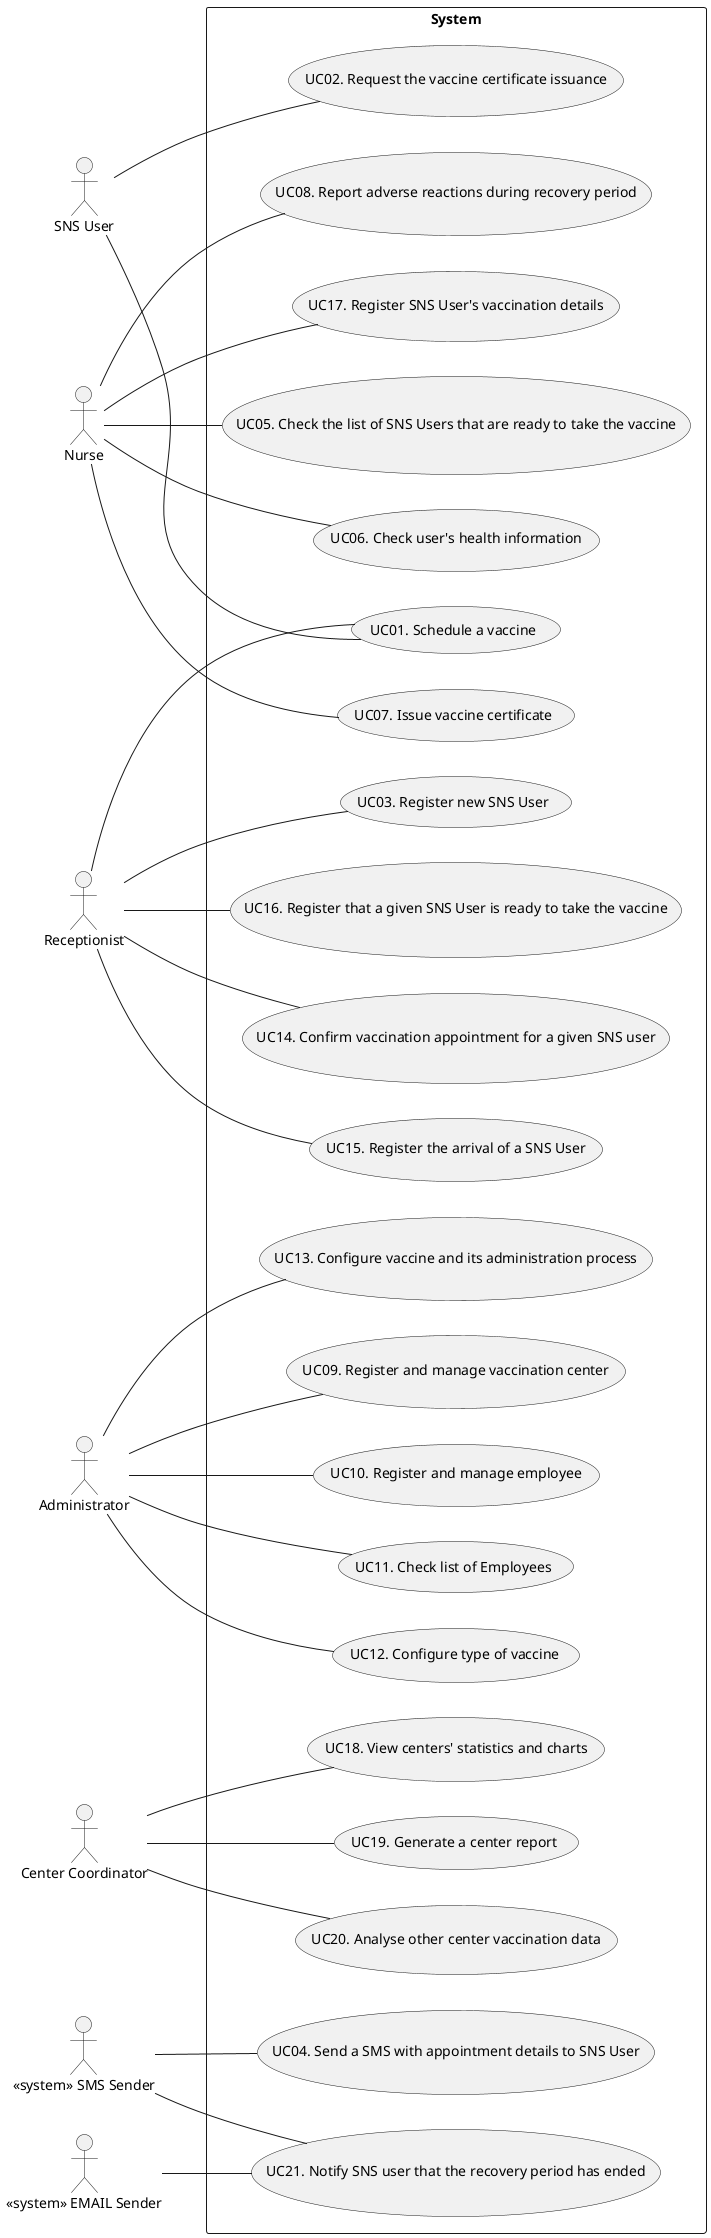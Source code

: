 @startuml UCD

left to right direction

actor "SNS User" as user
actor "Nurse" as nurse
actor "Receptionist" as recept
actor "Administrator" as admin
actor "Center Coordinator" as coordinator
actor "<< system >> SMS Sender" as dgs
actor "<< system >> EMAIL Sender" as dgsEmail

rectangle System {
  usecase "UC01. Schedule a vaccine" as UC01
  usecase "UC02. Request the vaccine certificate issuance" as UC02
  usecase "UC03. Register new SNS User" as UC20
  usecase "UC04. Send a SMS with appointment details to SNS User" as UC03
  usecase "UC05. Check the list of SNS Users that are ready to take the vaccine" as UC05
  usecase "UC06. Check user's health information" as UC06
  usecase "UC07. Issue vaccine certificate" as UC07
  usecase "UC08. Report adverse reactions during recovery period" as UC08
  usecase "UC09. Register and manage vaccination center" as UC18
  usecase "UC10. Register and manage employee" as UC19
  usecase "UC11. Check list of Employees" as UC22
  usecase "UC12. Configure type of vaccine" as UC16
  usecase "UC13. Configure vaccine and its administration process" as UC17
  usecase "UC14. Confirm vaccination appointment for a given SNS user" as UC11
  usecase "UC15. Register the arrival of a SNS User" as UC10
  usecase "UC16. Register that a given SNS User is ready to take the vaccine" as UC12
  usecase "UC17. Register SNS User's vaccination details" as UC09
  usecase "UC18. View centers' statistics and charts" as UC13
  usecase "UC19. Generate a center report" as UC14
  usecase "UC20. Analyse other center vaccination data" as UC15
  usecase "UC21. Notify SNS user that the recovery period has ended" as UC21
}

user -- UC01
user -- UC02
dgs -- UC03
recept -- UC01
recept -- UC20
nurse -- UC05
nurse -- UC06
nurse -- UC07
nurse -- UC08
nurse -- UC09
recept -- UC10
recept -- UC11
recept -- UC12
coordinator -- UC13
coordinator -- UC14
coordinator -- UC15
admin -- UC16
admin -- UC17
admin -- UC18
admin -- UC19
admin -- UC22
dgs -- UC21
dgsEmail -- UC21

@enduml

